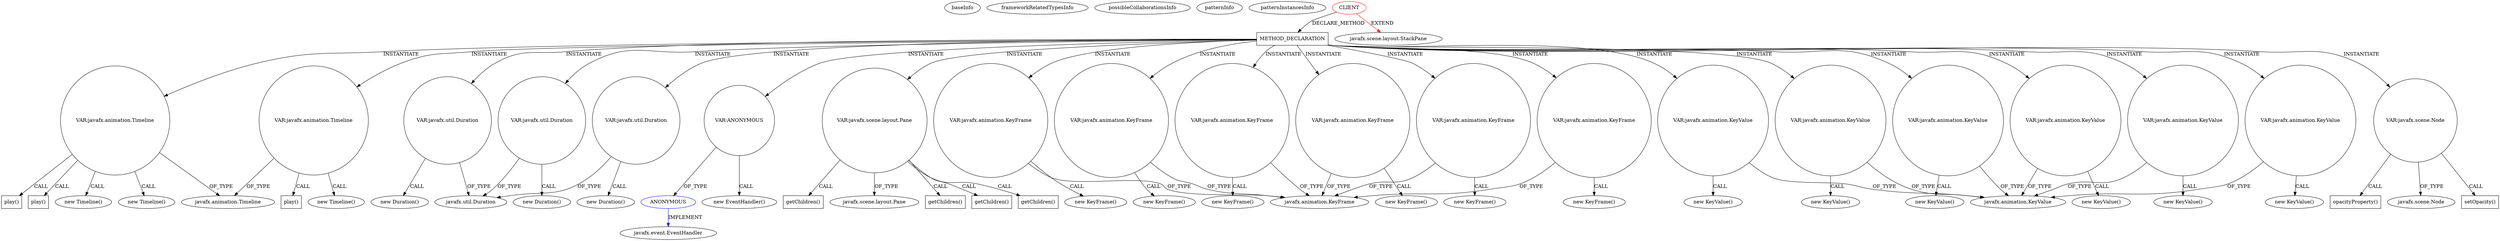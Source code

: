 digraph {
baseInfo[graphId=1061,category="pattern",isAnonymous=false,possibleRelation=true]
frameworkRelatedTypesInfo[0="javafx.scene.layout.StackPane"]
possibleCollaborationsInfo[0="1061~INSTANTIATION-CLIENT_METHOD_DECLARATION-~javafx.scene.layout.StackPane ~javafx.event.EventHandler ~false~true"]
patternInfo[frequency=2.0,patternRootClient=0]
patternInstancesInfo[0="Marcio-Sistemas-MC-repositorio~/Marcio-Sistemas-MC-repositorio/repositorio-master/controleorcamentofamiliar/src/util/ScreensController.java~ScreensController~891",1="antoniotorres-CAPOS~/antoniotorres-CAPOS/CAPOS-master/src/main/ScreensController.java~ScreensController~1873"]
74[label="new Timeline()",vertexType="CONSTRUCTOR_CALL",isFrameworkType=false]
46[label="VAR:javafx.animation.Timeline",vertexType="VARIABLE_EXPRESION",isFrameworkType=false,shape=circle]
64[label="play()",vertexType="INSIDE_CALL",isFrameworkType=false,shape=box]
92[label="play()",vertexType="INSIDE_CALL",isFrameworkType=false,shape=box]
45[label="new Timeline()",vertexType="CONSTRUCTOR_CALL",isFrameworkType=false]
15[label="METHOD_DECLARATION",vertexType="CLIENT_METHOD_DECLARATION",isFrameworkType=false,shape=box]
23[label="VAR:javafx.animation.Timeline",vertexType="VARIABLE_EXPRESION",isFrameworkType=false,shape=circle]
69[label="play()",vertexType="INSIDE_CALL",isFrameworkType=false,shape=box]
0[label="CLIENT",vertexType="ROOT_CLIENT_CLASS_DECLARATION",isFrameworkType=false,color=red]
22[label="new Timeline()",vertexType="CONSTRUCTOR_CALL",isFrameworkType=false]
86[label="VAR:javafx.util.Duration",vertexType="VARIABLE_EXPRESION",isFrameworkType=false,shape=circle]
58[label="VAR:javafx.util.Duration",vertexType="VARIABLE_EXPRESION",isFrameworkType=false,shape=circle]
35[label="VAR:javafx.util.Duration",vertexType="VARIABLE_EXPRESION",isFrameworkType=false,shape=circle]
38[label="VAR:ANONYMOUS",vertexType="VARIABLE_EXPRESION",isFrameworkType=false,shape=circle]
39[label="ANONYMOUS",vertexType="REFERENCE_ANONYMOUS_DECLARATION",isFrameworkType=false,color=blue]
37[label="new EventHandler()",vertexType="CONSTRUCTOR_CALL",isFrameworkType=false]
85[label="new Duration()",vertexType="CONSTRUCTOR_CALL",isFrameworkType=false]
34[label="new Duration()",vertexType="CONSTRUCTOR_CALL",isFrameworkType=false]
57[label="new Duration()",vertexType="CONSTRUCTOR_CALL",isFrameworkType=false]
19[label="VAR:javafx.scene.layout.Pane",vertexType="VARIABLE_EXPRESION",isFrameworkType=false,shape=circle]
21[label="javafx.scene.layout.Pane",vertexType="FRAMEWORK_CLASS_TYPE",isFrameworkType=false]
66[label="VAR:javafx.animation.KeyValue",vertexType="VARIABLE_EXPRESION",isFrameworkType=false,shape=circle]
30[label="javafx.animation.KeyValue",vertexType="FRAMEWORK_CLASS_TYPE",isFrameworkType=false]
52[label="VAR:javafx.animation.KeyValue",vertexType="VARIABLE_EXPRESION",isFrameworkType=false,shape=circle]
83[label="VAR:javafx.animation.KeyFrame",vertexType="VARIABLE_EXPRESION",isFrameworkType=false,shape=circle]
27[label="javafx.animation.KeyFrame",vertexType="FRAMEWORK_CLASS_TYPE",isFrameworkType=false]
82[label="new KeyFrame()",vertexType="CONSTRUCTOR_CALL",isFrameworkType=false]
26[label="VAR:javafx.animation.KeyFrame",vertexType="VARIABLE_EXPRESION",isFrameworkType=false,shape=circle]
25[label="new KeyFrame()",vertexType="CONSTRUCTOR_CALL",isFrameworkType=false]
55[label="VAR:javafx.animation.KeyFrame",vertexType="VARIABLE_EXPRESION",isFrameworkType=false,shape=circle]
54[label="new KeyFrame()",vertexType="CONSTRUCTOR_CALL",isFrameworkType=false]
49[label="VAR:javafx.animation.KeyFrame",vertexType="VARIABLE_EXPRESION",isFrameworkType=false,shape=circle]
48[label="new KeyFrame()",vertexType="CONSTRUCTOR_CALL",isFrameworkType=false]
77[label="VAR:javafx.animation.KeyFrame",vertexType="VARIABLE_EXPRESION",isFrameworkType=false,shape=circle]
76[label="new KeyFrame()",vertexType="CONSTRUCTOR_CALL",isFrameworkType=false]
32[label="VAR:javafx.animation.KeyFrame",vertexType="VARIABLE_EXPRESION",isFrameworkType=false,shape=circle]
31[label="new KeyFrame()",vertexType="CONSTRUCTOR_CALL",isFrameworkType=false]
29[label="VAR:javafx.animation.KeyValue",vertexType="VARIABLE_EXPRESION",isFrameworkType=false,shape=circle]
61[label="VAR:javafx.animation.KeyValue",vertexType="VARIABLE_EXPRESION",isFrameworkType=false,shape=circle]
80[label="VAR:javafx.animation.KeyValue",vertexType="VARIABLE_EXPRESION",isFrameworkType=false,shape=circle]
89[label="VAR:javafx.animation.KeyValue",vertexType="VARIABLE_EXPRESION",isFrameworkType=false,shape=circle]
1[label="javafx.scene.layout.StackPane",vertexType="FRAMEWORK_CLASS_TYPE",isFrameworkType=false]
42[label="getChildren()",vertexType="INSIDE_CALL",isFrameworkType=false,shape=box]
44[label="getChildren()",vertexType="INSIDE_CALL",isFrameworkType=false,shape=box]
20[label="getChildren()",vertexType="INSIDE_CALL",isFrameworkType=false,shape=box]
73[label="getChildren()",vertexType="INSIDE_CALL",isFrameworkType=false,shape=box]
24[label="javafx.animation.Timeline",vertexType="FRAMEWORK_CLASS_TYPE",isFrameworkType=false]
36[label="javafx.util.Duration",vertexType="FRAMEWORK_CLASS_TYPE",isFrameworkType=false]
40[label="javafx.event.EventHandler",vertexType="FRAMEWORK_INTERFACE_TYPE",isFrameworkType=false]
16[label="VAR:javafx.scene.Node",vertexType="VARIABLE_EXPRESION",isFrameworkType=false,shape=circle]
17[label="opacityProperty()",vertexType="INSIDE_CALL",isFrameworkType=false,shape=box]
18[label="javafx.scene.Node",vertexType="FRAMEWORK_CLASS_TYPE",isFrameworkType=false]
71[label="setOpacity()",vertexType="INSIDE_CALL",isFrameworkType=false,shape=box]
28[label="new KeyValue()",vertexType="CONSTRUCTOR_CALL",isFrameworkType=false]
60[label="new KeyValue()",vertexType="CONSTRUCTOR_CALL",isFrameworkType=false]
79[label="new KeyValue()",vertexType="CONSTRUCTOR_CALL",isFrameworkType=false]
65[label="new KeyValue()",vertexType="CONSTRUCTOR_CALL",isFrameworkType=false]
88[label="new KeyValue()",vertexType="CONSTRUCTOR_CALL",isFrameworkType=false]
51[label="new KeyValue()",vertexType="CONSTRUCTOR_CALL",isFrameworkType=false]
89->88[label="CALL"]
46->24[label="OF_TYPE"]
15->55[label="INSTANTIATE"]
46->92[label="CALL"]
66->65[label="CALL"]
26->27[label="OF_TYPE"]
55->54[label="CALL"]
46->64[label="CALL"]
15->86[label="INSTANTIATE"]
16->17[label="CALL"]
46->45[label="CALL"]
58->36[label="OF_TYPE"]
15->23[label="INSTANTIATE"]
15->80[label="INSTANTIATE"]
15->52[label="INSTANTIATE"]
38->37[label="CALL"]
66->30[label="OF_TYPE"]
16->71[label="CALL"]
80->30[label="OF_TYPE"]
83->82[label="CALL"]
77->27[label="OF_TYPE"]
15->19[label="INSTANTIATE"]
19->21[label="OF_TYPE"]
19->73[label="CALL"]
52->51[label="CALL"]
61->30[label="OF_TYPE"]
49->27[label="OF_TYPE"]
15->58[label="INSTANTIATE"]
35->36[label="OF_TYPE"]
35->34[label="CALL"]
29->30[label="OF_TYPE"]
39->40[label="IMPLEMENT",color=blue]
86->36[label="OF_TYPE"]
0->1[label="EXTEND",color=red]
15->89[label="INSTANTIATE"]
15->66[label="INSTANTIATE"]
15->49[label="INSTANTIATE"]
19->20[label="CALL"]
32->27[label="OF_TYPE"]
15->32[label="INSTANTIATE"]
23->22[label="CALL"]
15->46[label="INSTANTIATE"]
29->28[label="CALL"]
19->44[label="CALL"]
16->18[label="OF_TYPE"]
89->30[label="OF_TYPE"]
46->74[label="CALL"]
55->27[label="OF_TYPE"]
58->57[label="CALL"]
26->25[label="CALL"]
77->76[label="CALL"]
86->85[label="CALL"]
15->77[label="INSTANTIATE"]
15->38[label="INSTANTIATE"]
19->42[label="CALL"]
15->26[label="INSTANTIATE"]
15->35[label="INSTANTIATE"]
23->69[label="CALL"]
83->27[label="OF_TYPE"]
61->60[label="CALL"]
49->48[label="CALL"]
32->31[label="CALL"]
0->15[label="DECLARE_METHOD"]
15->29[label="INSTANTIATE"]
15->16[label="INSTANTIATE"]
80->79[label="CALL"]
15->83[label="INSTANTIATE"]
15->61[label="INSTANTIATE"]
23->24[label="OF_TYPE"]
52->30[label="OF_TYPE"]
38->39[label="OF_TYPE"]
}
